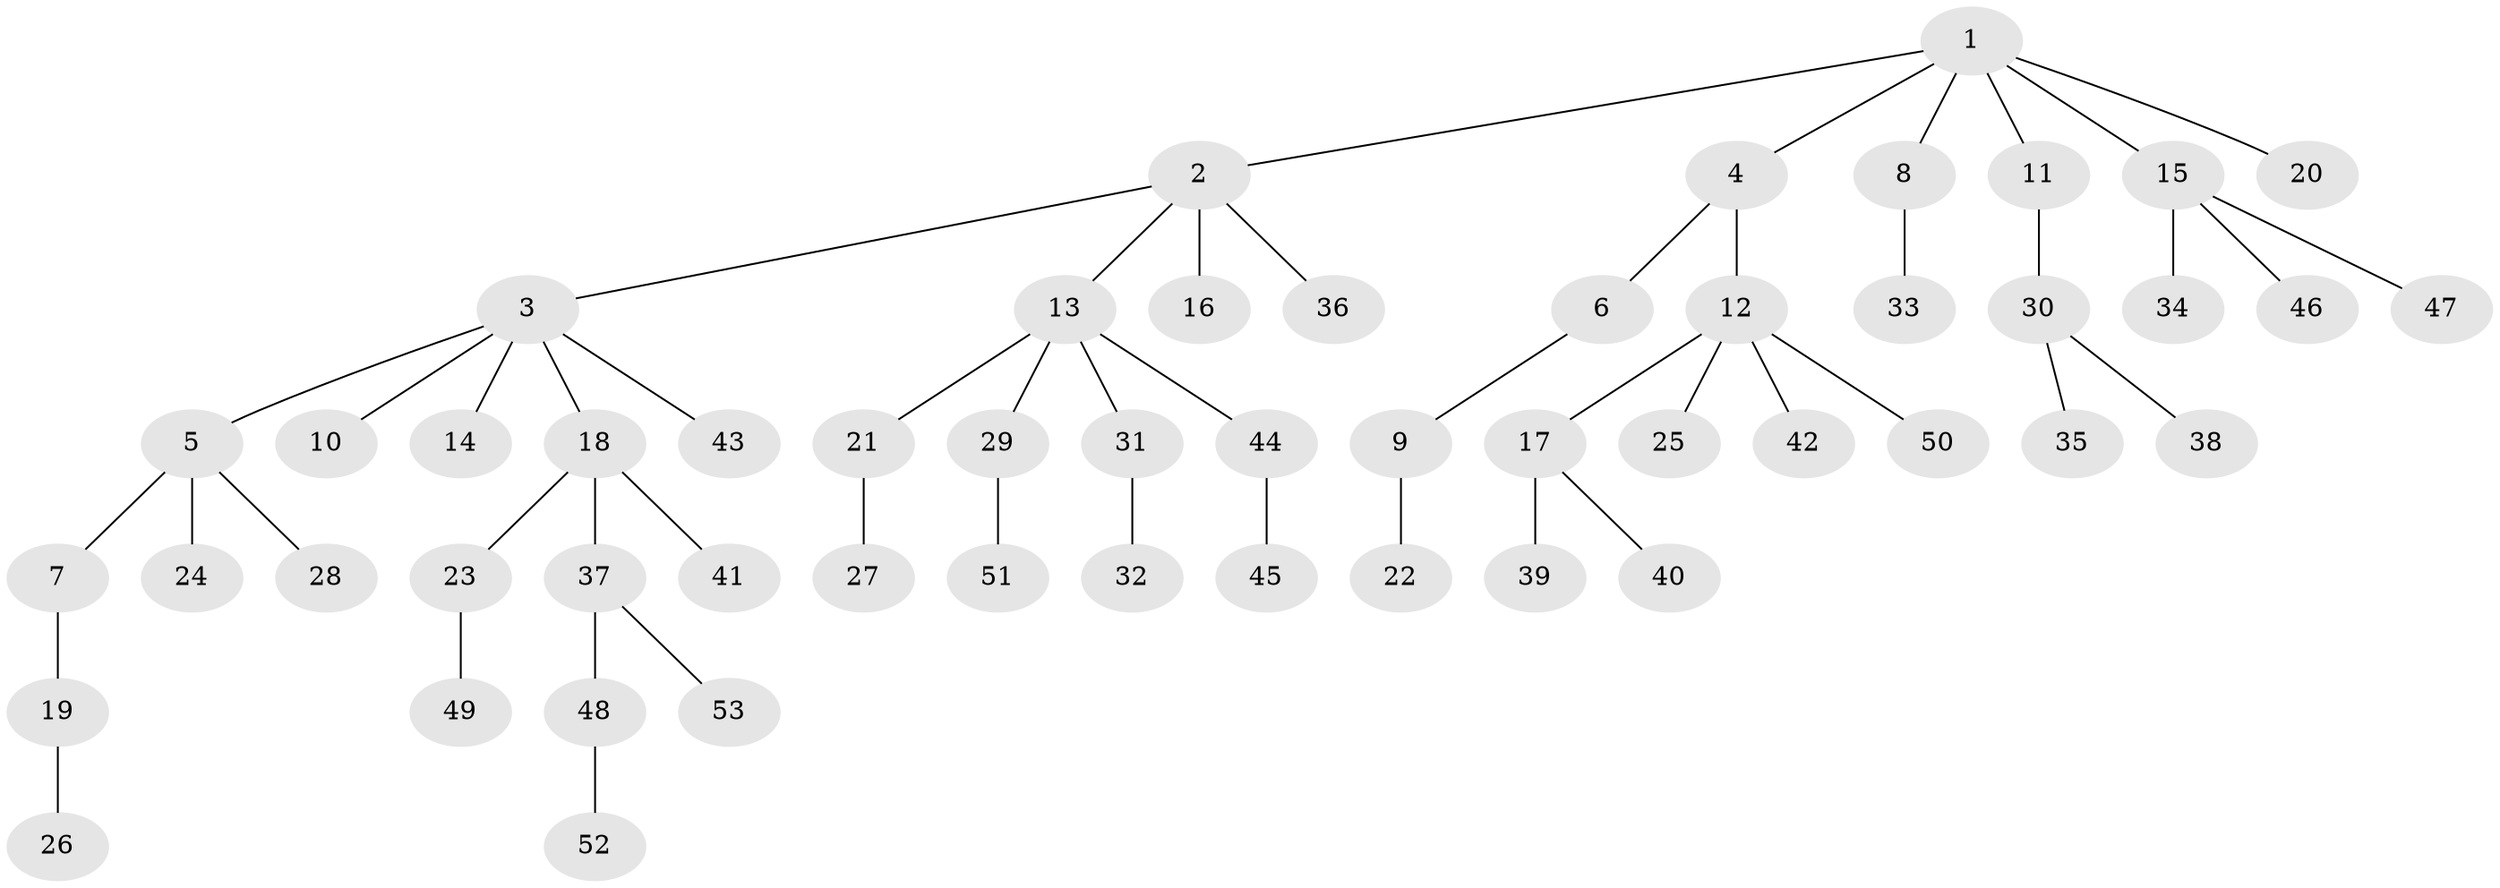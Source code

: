 // coarse degree distribution, {6: 0.05555555555555555, 4: 0.027777777777777776, 5: 0.08333333333333333, 3: 0.08333333333333333, 2: 0.08333333333333333, 1: 0.6666666666666666}
// Generated by graph-tools (version 1.1) at 2025/42/03/06/25 10:42:02]
// undirected, 53 vertices, 52 edges
graph export_dot {
graph [start="1"]
  node [color=gray90,style=filled];
  1;
  2;
  3;
  4;
  5;
  6;
  7;
  8;
  9;
  10;
  11;
  12;
  13;
  14;
  15;
  16;
  17;
  18;
  19;
  20;
  21;
  22;
  23;
  24;
  25;
  26;
  27;
  28;
  29;
  30;
  31;
  32;
  33;
  34;
  35;
  36;
  37;
  38;
  39;
  40;
  41;
  42;
  43;
  44;
  45;
  46;
  47;
  48;
  49;
  50;
  51;
  52;
  53;
  1 -- 2;
  1 -- 4;
  1 -- 8;
  1 -- 11;
  1 -- 15;
  1 -- 20;
  2 -- 3;
  2 -- 13;
  2 -- 16;
  2 -- 36;
  3 -- 5;
  3 -- 10;
  3 -- 14;
  3 -- 18;
  3 -- 43;
  4 -- 6;
  4 -- 12;
  5 -- 7;
  5 -- 24;
  5 -- 28;
  6 -- 9;
  7 -- 19;
  8 -- 33;
  9 -- 22;
  11 -- 30;
  12 -- 17;
  12 -- 25;
  12 -- 42;
  12 -- 50;
  13 -- 21;
  13 -- 29;
  13 -- 31;
  13 -- 44;
  15 -- 34;
  15 -- 46;
  15 -- 47;
  17 -- 39;
  17 -- 40;
  18 -- 23;
  18 -- 37;
  18 -- 41;
  19 -- 26;
  21 -- 27;
  23 -- 49;
  29 -- 51;
  30 -- 35;
  30 -- 38;
  31 -- 32;
  37 -- 48;
  37 -- 53;
  44 -- 45;
  48 -- 52;
}
